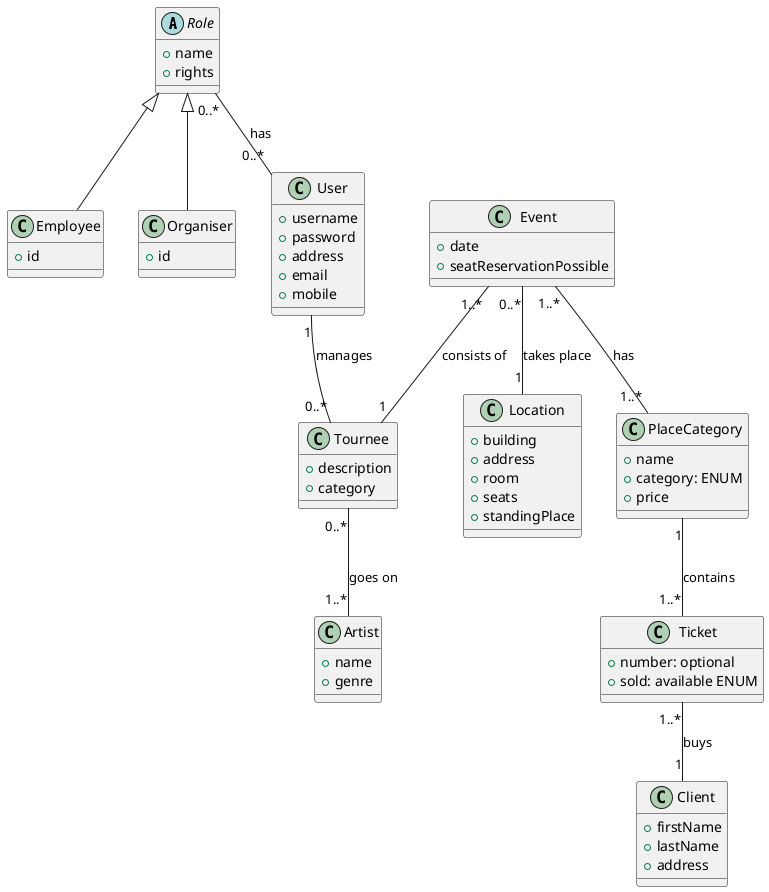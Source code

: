@startuml

abstract class Role{
+ name
+ rights
}


class Employee{
+ id
}

class Organiser{
+ id
}


class User{
+ username
+ password
+ address
+ email
+ mobile
}


class Event{
+ date
+ seatReservationPossible
}


class Location{
+ building
+ address
+ room
+ seats
+ standingPlace
}


class Tournee{
+ description
+ category
}


class PlaceCategory{
+ name
+ category: ENUM
+ price
}

class Ticket{
+ number: optional
+ sold: available ENUM
}


class Client{
+ firstName
+ lastName
+ address
}


class Artist{
+ name
+ genre
}

Role <|-- Employee
Role <|-- Organiser
Role "0..*" -- "0..*" User: has
User "1" -- "0..*" Tournee: manages
Event "1..*" -- "1" Tournee: consists of
Event "0..*" -- "1"  Location: takes place
Event "1..*" -- "1..*" PlaceCategory: has
Tournee "0..*" -- "1..*" Artist: goes on
PlaceCategory "1" -- "1..*" Ticket: contains
Ticket "1..*" -- "1" Client: buys

@enduml